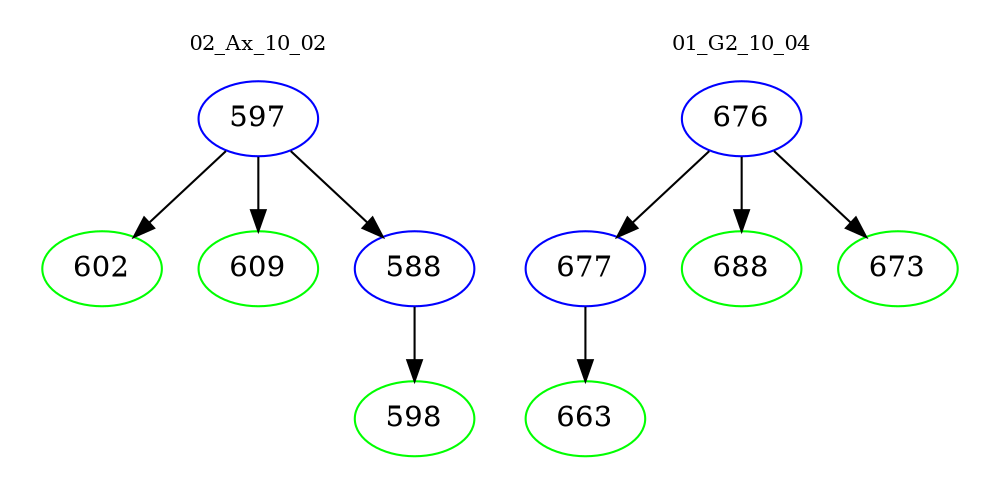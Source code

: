 digraph{
subgraph cluster_0 {
color = white
label = "02_Ax_10_02";
fontsize=10;
T0_597 [label="597", color="blue"]
T0_597 -> T0_602 [color="black"]
T0_602 [label="602", color="green"]
T0_597 -> T0_609 [color="black"]
T0_609 [label="609", color="green"]
T0_597 -> T0_588 [color="black"]
T0_588 [label="588", color="blue"]
T0_588 -> T0_598 [color="black"]
T0_598 [label="598", color="green"]
}
subgraph cluster_1 {
color = white
label = "01_G2_10_04";
fontsize=10;
T1_676 [label="676", color="blue"]
T1_676 -> T1_677 [color="black"]
T1_677 [label="677", color="blue"]
T1_677 -> T1_663 [color="black"]
T1_663 [label="663", color="green"]
T1_676 -> T1_688 [color="black"]
T1_688 [label="688", color="green"]
T1_676 -> T1_673 [color="black"]
T1_673 [label="673", color="green"]
}
}
